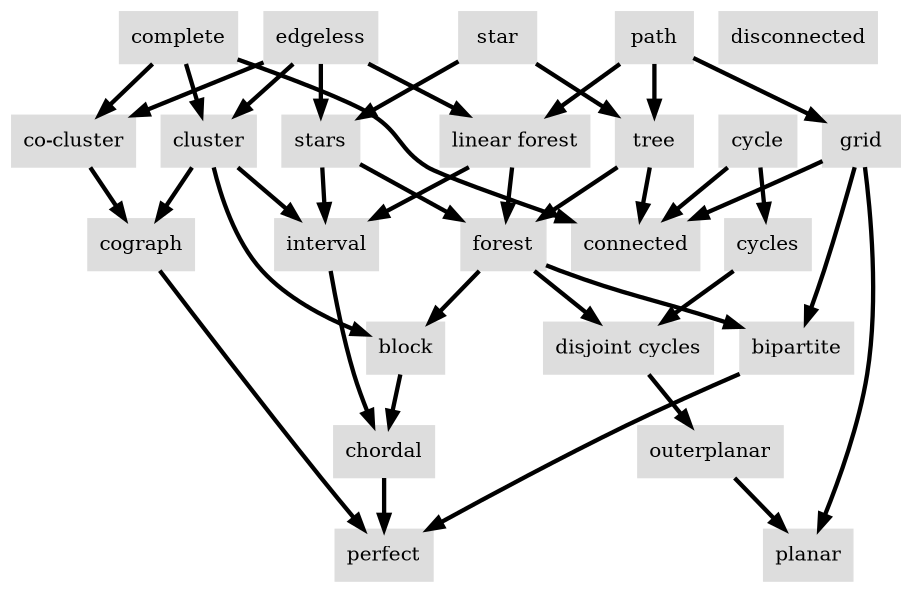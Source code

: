 digraph graphs {
	node [color=lightblue2 style=filled]
	margin=0.04 size="6,6"
	"n_EhdXNA" [label="complete" URL="/parameters/html/EhdXNA" color="#dddddd" shape=box]
	"n_RmssrZ" [label="perfect" URL="/parameters/html/RmssrZ" color="#dddddd" shape=box]
	"n_loZ5LD" [label="planar" URL="/parameters/html/loZ5LD" color="#dddddd" shape=box]
	"n_10JR3F" [label="stars" URL="/parameters/html/10JR3F" color="#dddddd" shape=box]
	"n_9Qd0Mx" [label="cograph" URL="/parameters/html/9Qd0Mx" color="#dddddd" shape=box]
	"n_CortlU" [label="star" URL="/parameters/html/CortlU" color="#dddddd" shape=box]
	"n_rJyICu" [label="tree" URL="/parameters/html/rJyICu" color="#dddddd" shape=box]
	"n_0oCyaG" [label="outerplanar" URL="/parameters/html/0oCyaG" color="#dddddd" shape=box]
	"n_Ti0asF" [label="cycle" URL="/parameters/html/Ti0asF" color="#dddddd" shape=box]
	"n_Cv1PaJ" [label="chordal" URL="/parameters/html/Cv1PaJ" color="#dddddd" shape=box]
	"n_ryPlqz" [label="path" URL="/parameters/html/ryPlqz" color="#dddddd" shape=box]
	"n_7HR4uV" [label="co-cluster" URL="/parameters/html/7HR4uV" color="#dddddd" shape=box]
	"n_cLHJkW" [label="bipartite" URL="/parameters/html/cLHJkW" color="#dddddd" shape=box]
	"n_KlMP0i" [label="connected" URL="/parameters/html/KlMP0i" color="#dddddd" shape=box]
	"n_QrxQsH" [label="block" URL="/parameters/html/QrxQsH" color="#dddddd" shape=box]
	"n_WAU7vf" [label="cluster" URL="/parameters/html/WAU7vf" color="#dddddd" shape=box]
	"n_2iJr52" [label="cycles" URL="/parameters/html/2iJr52" color="#dddddd" shape=box]
	"n_LsiBbX" [label="edgeless" URL="/parameters/html/LsiBbX" color="#dddddd" shape=box]
	"n_lA0K71" [label="disconnected" URL="/parameters/html/lA0K71" color="#dddddd" shape=box]
	"n_AGnF5Z" [label="disjoint cycles" URL="/parameters/html/AGnF5Z" color="#dddddd" shape=box]
	"n_JngPPm" [label="forest" URL="/parameters/html/JngPPm" color="#dddddd" shape=box]
	"n_lfYXuK" [label="grid" URL="/parameters/html/lfYXuK" color="#dddddd" shape=box]
	"n_p5skoj" [label="interval" URL="/parameters/html/p5skoj" color="#dddddd" shape=box]
	"n_skQuFN" [label="linear forest" URL="/parameters/html/skQuFN" color="#dddddd" shape=box]
	"n_LsiBbX" -> "n_skQuFN" [label="" decorate=true lblstyle="above, sloped" weight="100" penwidth="3.0"]
	"n_EhdXNA" -> "n_KlMP0i" [label="" decorate=true lblstyle="above, sloped" weight="100" penwidth="3.0"]
	"n_CortlU" -> "n_rJyICu" [label="" decorate=true lblstyle="above, sloped" weight="100" penwidth="3.0"]
	"n_10JR3F" -> "n_p5skoj" [label="" decorate=true lblstyle="above, sloped" weight="100" penwidth="3.0"]
	"n_ryPlqz" -> "n_rJyICu" [label="" decorate=true lblstyle="above, sloped" weight="100" penwidth="3.0"]
	"n_ryPlqz" -> "n_skQuFN" [label="" decorate=true lblstyle="above, sloped" weight="100" penwidth="3.0"]
	"n_EhdXNA" -> "n_WAU7vf" [label="" decorate=true lblstyle="above, sloped" weight="100" penwidth="3.0"]
	"n_JngPPm" -> "n_AGnF5Z" [label="" decorate=true lblstyle="above, sloped" weight="100" penwidth="3.0"]
	"n_lfYXuK" -> "n_cLHJkW" [label="" decorate=true lblstyle="above, sloped" weight="100" penwidth="3.0"]
	"n_lfYXuK" -> "n_loZ5LD" [label="" decorate=true lblstyle="above, sloped" weight="100" penwidth="3.0"]
	"n_skQuFN" -> "n_p5skoj" [label="" decorate=true lblstyle="above, sloped" weight="100" penwidth="3.0"]
	"n_LsiBbX" -> "n_WAU7vf" [label="" decorate=true lblstyle="above, sloped" weight="100" penwidth="3.0"]
	"n_p5skoj" -> "n_Cv1PaJ" [label="" decorate=true lblstyle="above, sloped" weight="100" penwidth="3.0"]
	"n_Ti0asF" -> "n_KlMP0i" [label="" decorate=true lblstyle="above, sloped" weight="100" penwidth="3.0"]
	"n_Cv1PaJ" -> "n_RmssrZ" [label="" decorate=true lblstyle="above, sloped" weight="100" penwidth="3.0"]
	"n_JngPPm" -> "n_cLHJkW" [label="" decorate=true lblstyle="above, sloped" weight="100" penwidth="3.0"]
	"n_9Qd0Mx" -> "n_RmssrZ" [label="" decorate=true lblstyle="above, sloped" weight="100" penwidth="3.0"]
	"n_WAU7vf" -> "n_9Qd0Mx" [label="" decorate=true lblstyle="above, sloped" weight="100" penwidth="3.0"]
	"n_Ti0asF" -> "n_2iJr52" [label="" decorate=true lblstyle="above, sloped" weight="100" penwidth="3.0"]
	"n_cLHJkW" -> "n_RmssrZ" [label="" decorate=true lblstyle="above, sloped" weight="100" penwidth="3.0"]
	"n_WAU7vf" -> "n_QrxQsH" [label="" decorate=true lblstyle="above, sloped" weight="100" penwidth="3.0"]
	"n_JngPPm" -> "n_QrxQsH" [label="" decorate=true lblstyle="above, sloped" weight="100" penwidth="3.0"]
	"n_ryPlqz" -> "n_lfYXuK" [label="" decorate=true lblstyle="above, sloped" weight="100" penwidth="3.0"]
	"n_lfYXuK" -> "n_KlMP0i" [label="" decorate=true lblstyle="above, sloped" weight="100" penwidth="3.0"]
	"n_10JR3F" -> "n_JngPPm" [label="" decorate=true lblstyle="above, sloped" weight="100" penwidth="3.0"]
	"n_0oCyaG" -> "n_loZ5LD" [label="" decorate=true lblstyle="above, sloped" weight="100" penwidth="3.0"]
	"n_rJyICu" -> "n_JngPPm" [label="" decorate=true lblstyle="above, sloped" weight="100" penwidth="3.0"]
	"n_EhdXNA" -> "n_7HR4uV" [label="" decorate=true lblstyle="above, sloped" weight="100" penwidth="3.0"]
	"n_rJyICu" -> "n_KlMP0i" [label="" decorate=true lblstyle="above, sloped" weight="100" penwidth="3.0"]
	"n_LsiBbX" -> "n_10JR3F" [label="" decorate=true lblstyle="above, sloped" weight="100" penwidth="3.0"]
	"n_2iJr52" -> "n_AGnF5Z" [label="" decorate=true lblstyle="above, sloped" weight="100" penwidth="3.0"]
	"n_7HR4uV" -> "n_9Qd0Mx" [label="" decorate=true lblstyle="above, sloped" weight="100" penwidth="3.0"]
	"n_CortlU" -> "n_10JR3F" [label="" decorate=true lblstyle="above, sloped" weight="100" penwidth="3.0"]
	"n_AGnF5Z" -> "n_0oCyaG" [label="" decorate=true lblstyle="above, sloped" weight="100" penwidth="3.0"]
	"n_QrxQsH" -> "n_Cv1PaJ" [label="" decorate=true lblstyle="above, sloped" weight="100" penwidth="3.0"]
	"n_LsiBbX" -> "n_7HR4uV" [label="" decorate=true lblstyle="above, sloped" weight="100" penwidth="3.0"]
	"n_skQuFN" -> "n_JngPPm" [label="" decorate=true lblstyle="above, sloped" weight="100" penwidth="3.0"]
	"n_WAU7vf" -> "n_p5skoj" [label="" decorate=true lblstyle="above, sloped" weight="100" penwidth="3.0"]
}
